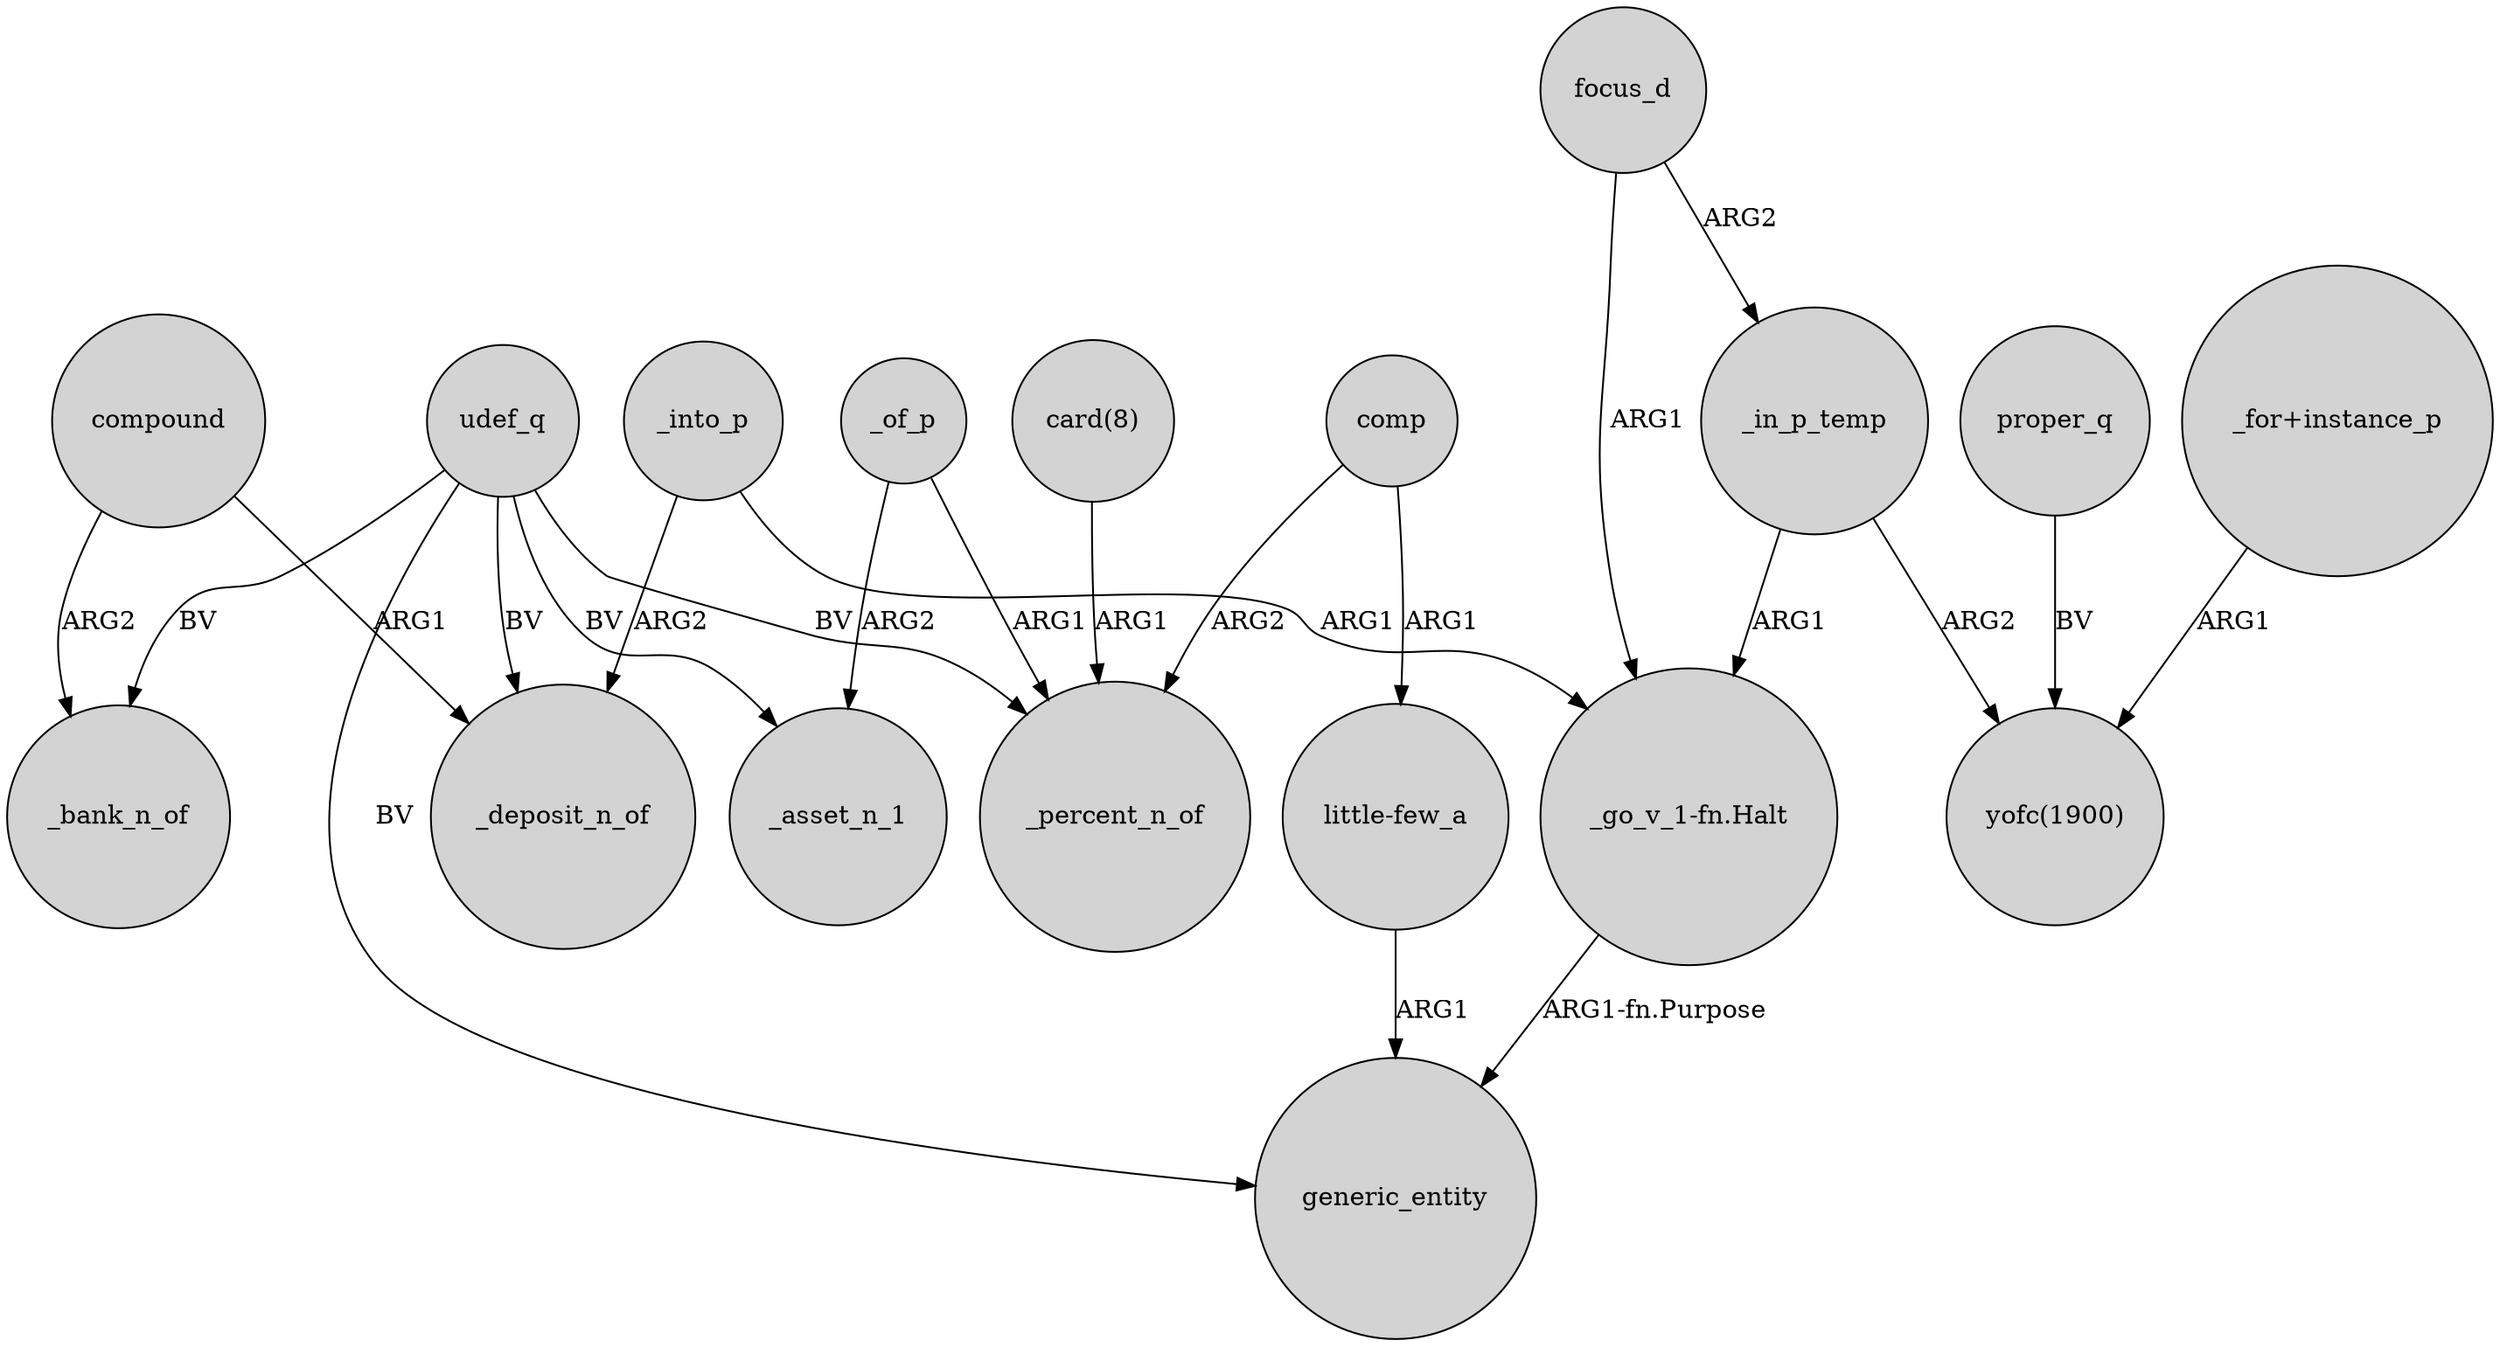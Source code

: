 digraph {
	node [shape=circle style=filled]
	_into_p -> "_go_v_1-fn.Halt" [label=ARG1]
	focus_d -> "_go_v_1-fn.Halt" [label=ARG1]
	_into_p -> _deposit_n_of [label=ARG2]
	udef_q -> _bank_n_of [label=BV]
	"card(8)" -> _percent_n_of [label=ARG1]
	udef_q -> _asset_n_1 [label=BV]
	_of_p -> _percent_n_of [label=ARG1]
	"little-few_a" -> generic_entity [label=ARG1]
	udef_q -> generic_entity [label=BV]
	_in_p_temp -> "yofc(1900)" [label=ARG2]
	"_go_v_1-fn.Halt" -> generic_entity [label="ARG1-fn.Purpose"]
	proper_q -> "yofc(1900)" [label=BV]
	udef_q -> _percent_n_of [label=BV]
	focus_d -> _in_p_temp [label=ARG2]
	"_for+instance_p" -> "yofc(1900)" [label=ARG1]
	comp -> "little-few_a" [label=ARG1]
	compound -> _deposit_n_of [label=ARG1]
	_of_p -> _asset_n_1 [label=ARG2]
	compound -> _bank_n_of [label=ARG2]
	udef_q -> _deposit_n_of [label=BV]
	_in_p_temp -> "_go_v_1-fn.Halt" [label=ARG1]
	comp -> _percent_n_of [label=ARG2]
}
